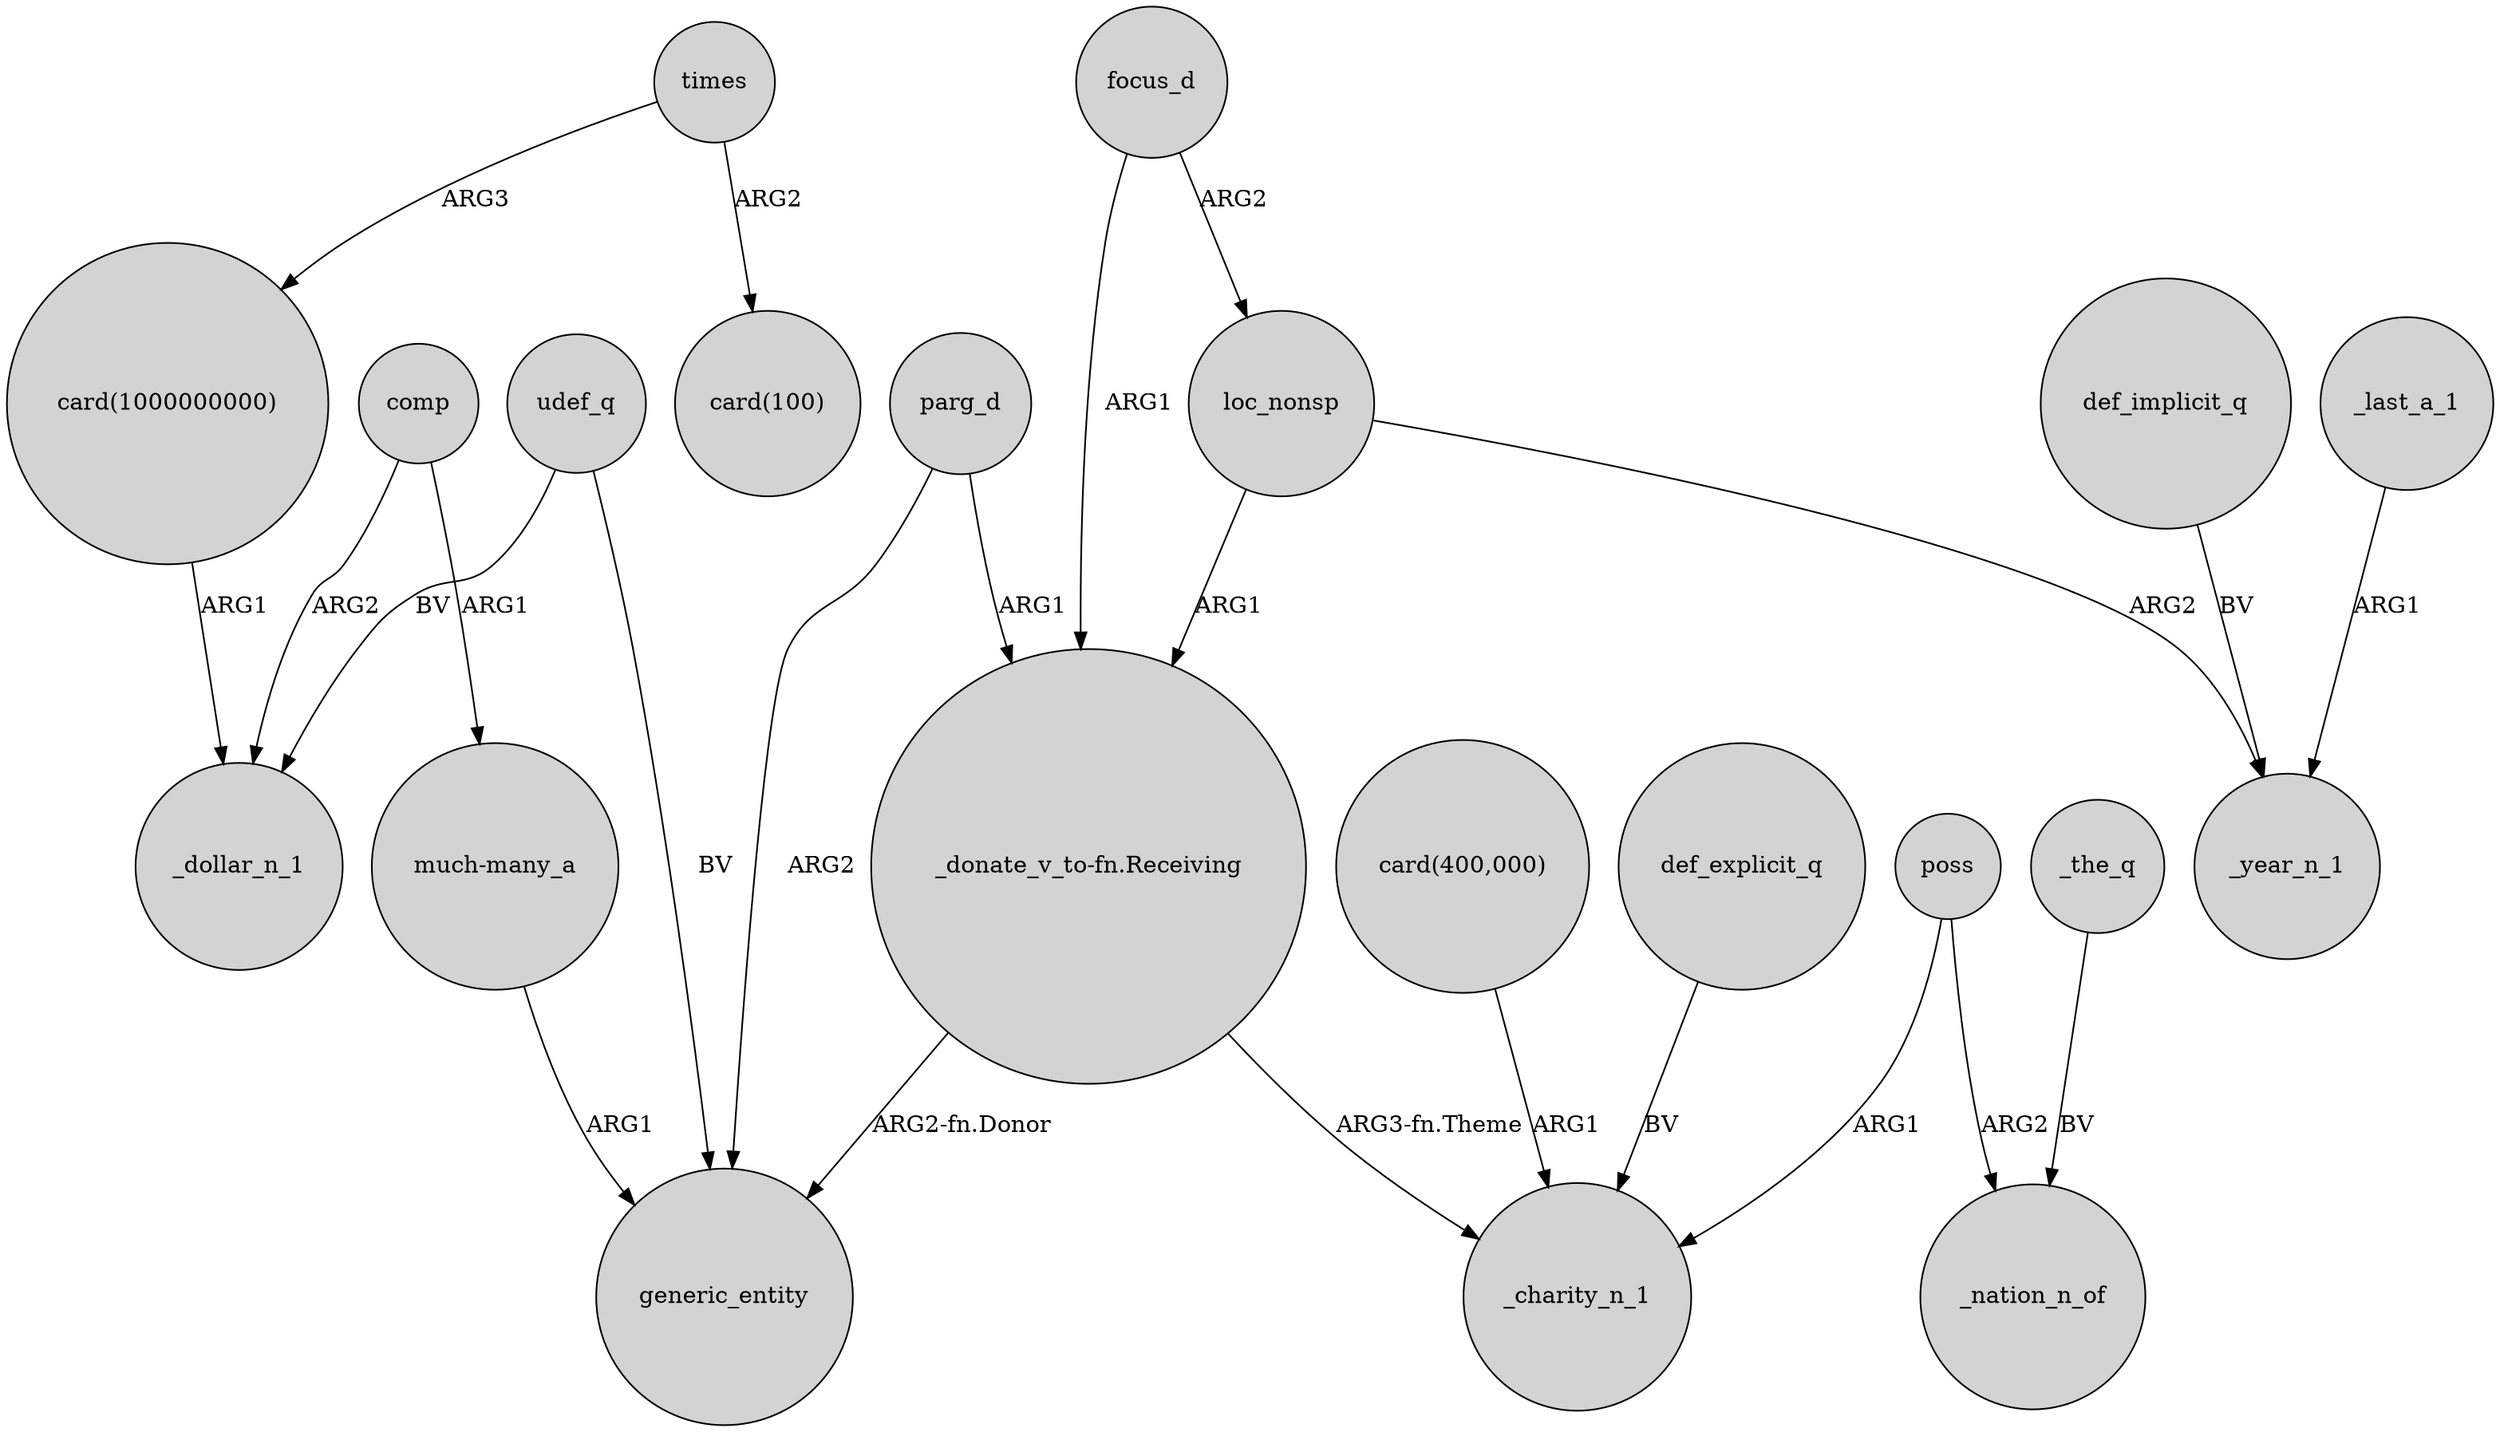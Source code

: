 digraph {
	node [shape=circle style=filled]
	"card(1000000000)" -> _dollar_n_1 [label=ARG1]
	"_donate_v_to-fn.Receiving" -> _charity_n_1 [label="ARG3-fn.Theme"]
	"card(400,000)" -> _charity_n_1 [label=ARG1]
	comp -> _dollar_n_1 [label=ARG2]
	loc_nonsp -> "_donate_v_to-fn.Receiving" [label=ARG1]
	def_implicit_q -> _year_n_1 [label=BV]
	focus_d -> "_donate_v_to-fn.Receiving" [label=ARG1]
	_the_q -> _nation_n_of [label=BV]
	focus_d -> loc_nonsp [label=ARG2]
	times -> "card(1000000000)" [label=ARG3]
	times -> "card(100)" [label=ARG2]
	udef_q -> generic_entity [label=BV]
	loc_nonsp -> _year_n_1 [label=ARG2]
	comp -> "much-many_a" [label=ARG1]
	poss -> _charity_n_1 [label=ARG1]
	"much-many_a" -> generic_entity [label=ARG1]
	poss -> _nation_n_of [label=ARG2]
	parg_d -> "_donate_v_to-fn.Receiving" [label=ARG1]
	_last_a_1 -> _year_n_1 [label=ARG1]
	udef_q -> _dollar_n_1 [label=BV]
	"_donate_v_to-fn.Receiving" -> generic_entity [label="ARG2-fn.Donor"]
	def_explicit_q -> _charity_n_1 [label=BV]
	parg_d -> generic_entity [label=ARG2]
}
